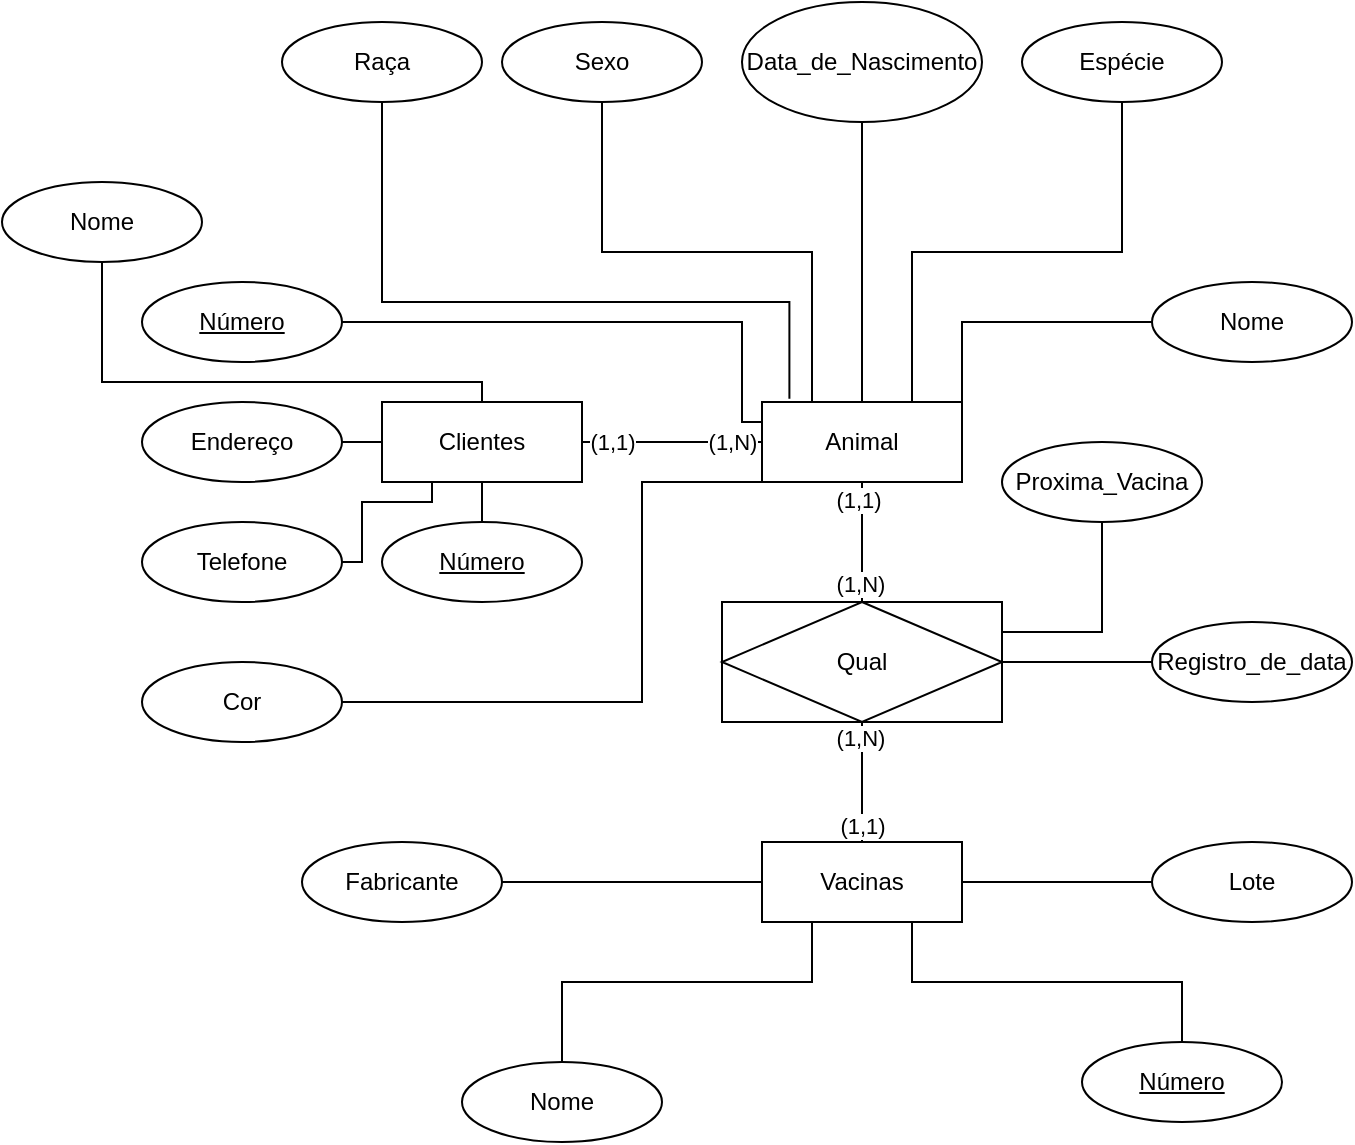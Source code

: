 <mxfile version="15.5.6" type="github">
  <diagram id="OfaU-4QBQ7z74oPHC75n" name="Page-1">
    <mxGraphModel dx="1240" dy="709" grid="1" gridSize="10" guides="1" tooltips="1" connect="1" arrows="1" fold="1" page="1" pageScale="1" pageWidth="1169" pageHeight="827" math="0" shadow="0">
      <root>
        <mxCell id="0" />
        <mxCell id="1" parent="0" />
        <mxCell id="XUh88vk4pK_r7VHz1ewa-33" style="edgeStyle=orthogonalEdgeStyle;rounded=0;orthogonalLoop=1;jettySize=auto;html=1;exitX=0.75;exitY=0;exitDx=0;exitDy=0;entryX=0.5;entryY=1;entryDx=0;entryDy=0;endArrow=none;endFill=0;" edge="1" parent="1" source="XUh88vk4pK_r7VHz1ewa-2" target="XUh88vk4pK_r7VHz1ewa-32">
          <mxGeometry relative="1" as="geometry" />
        </mxCell>
        <mxCell id="XUh88vk4pK_r7VHz1ewa-35" style="edgeStyle=orthogonalEdgeStyle;rounded=0;orthogonalLoop=1;jettySize=auto;html=1;exitX=0.137;exitY=-0.041;exitDx=0;exitDy=0;entryX=0.5;entryY=1;entryDx=0;entryDy=0;endArrow=none;endFill=0;exitPerimeter=0;" edge="1" parent="1" source="XUh88vk4pK_r7VHz1ewa-2" target="XUh88vk4pK_r7VHz1ewa-34">
          <mxGeometry relative="1" as="geometry">
            <Array as="points">
              <mxPoint x="404" y="190" />
              <mxPoint x="200" y="190" />
            </Array>
          </mxGeometry>
        </mxCell>
        <mxCell id="XUh88vk4pK_r7VHz1ewa-38" style="edgeStyle=orthogonalEdgeStyle;rounded=0;orthogonalLoop=1;jettySize=auto;html=1;exitX=0;exitY=0.25;exitDx=0;exitDy=0;entryX=1;entryY=0.5;entryDx=0;entryDy=0;endArrow=none;endFill=0;" edge="1" parent="1" source="XUh88vk4pK_r7VHz1ewa-2" target="XUh88vk4pK_r7VHz1ewa-37">
          <mxGeometry relative="1" as="geometry">
            <Array as="points">
              <mxPoint x="380" y="250" />
              <mxPoint x="380" y="200" />
            </Array>
          </mxGeometry>
        </mxCell>
        <mxCell id="XUh88vk4pK_r7VHz1ewa-2" value="Animal" style="whiteSpace=wrap;html=1;align=center;" vertex="1" parent="1">
          <mxGeometry x="390" y="240" width="100" height="40" as="geometry" />
        </mxCell>
        <mxCell id="XUh88vk4pK_r7VHz1ewa-24" style="edgeStyle=orthogonalEdgeStyle;rounded=0;orthogonalLoop=1;jettySize=auto;html=1;exitX=0;exitY=0.5;exitDx=0;exitDy=0;entryX=1;entryY=0;entryDx=0;entryDy=0;endArrow=none;endFill=0;" edge="1" parent="1" source="XUh88vk4pK_r7VHz1ewa-3" target="XUh88vk4pK_r7VHz1ewa-2">
          <mxGeometry relative="1" as="geometry" />
        </mxCell>
        <mxCell id="XUh88vk4pK_r7VHz1ewa-3" value="Nome" style="ellipse;whiteSpace=wrap;html=1;align=center;" vertex="1" parent="1">
          <mxGeometry x="585" y="180" width="100" height="40" as="geometry" />
        </mxCell>
        <mxCell id="XUh88vk4pK_r7VHz1ewa-13" style="edgeStyle=orthogonalEdgeStyle;rounded=0;orthogonalLoop=1;jettySize=auto;html=1;exitX=0.5;exitY=1;exitDx=0;exitDy=0;entryX=0.5;entryY=0;entryDx=0;entryDy=0;endArrow=none;endFill=0;" edge="1" parent="1" source="XUh88vk4pK_r7VHz1ewa-4" target="XUh88vk4pK_r7VHz1ewa-7">
          <mxGeometry relative="1" as="geometry" />
        </mxCell>
        <mxCell id="XUh88vk4pK_r7VHz1ewa-18" value="(1,N)" style="edgeLabel;html=1;align=center;verticalAlign=middle;resizable=0;points=[];" vertex="1" connectable="0" parent="XUh88vk4pK_r7VHz1ewa-13">
          <mxGeometry x="-0.74" y="-1" relative="1" as="geometry">
            <mxPoint as="offset" />
          </mxGeometry>
        </mxCell>
        <mxCell id="XUh88vk4pK_r7VHz1ewa-19" value="(1,1)" style="edgeLabel;html=1;align=center;verticalAlign=middle;resizable=0;points=[];" vertex="1" connectable="0" parent="XUh88vk4pK_r7VHz1ewa-13">
          <mxGeometry x="0.737" relative="1" as="geometry">
            <mxPoint as="offset" />
          </mxGeometry>
        </mxCell>
        <mxCell id="XUh88vk4pK_r7VHz1ewa-14" style="edgeStyle=orthogonalEdgeStyle;rounded=0;orthogonalLoop=1;jettySize=auto;html=1;exitX=0.5;exitY=0;exitDx=0;exitDy=0;entryX=0.5;entryY=1;entryDx=0;entryDy=0;endArrow=none;endFill=0;" edge="1" parent="1" source="XUh88vk4pK_r7VHz1ewa-4" target="XUh88vk4pK_r7VHz1ewa-2">
          <mxGeometry relative="1" as="geometry" />
        </mxCell>
        <mxCell id="XUh88vk4pK_r7VHz1ewa-16" value="(1,N)" style="edgeLabel;html=1;align=center;verticalAlign=middle;resizable=0;points=[];" vertex="1" connectable="0" parent="XUh88vk4pK_r7VHz1ewa-14">
          <mxGeometry x="-0.705" y="1" relative="1" as="geometry">
            <mxPoint as="offset" />
          </mxGeometry>
        </mxCell>
        <mxCell id="XUh88vk4pK_r7VHz1ewa-17" value="(1,1)" style="edgeLabel;html=1;align=center;verticalAlign=middle;resizable=0;points=[];" vertex="1" connectable="0" parent="XUh88vk4pK_r7VHz1ewa-14">
          <mxGeometry x="0.708" y="2" relative="1" as="geometry">
            <mxPoint as="offset" />
          </mxGeometry>
        </mxCell>
        <mxCell id="XUh88vk4pK_r7VHz1ewa-21" style="edgeStyle=orthogonalEdgeStyle;rounded=0;orthogonalLoop=1;jettySize=auto;html=1;exitX=1;exitY=0.5;exitDx=0;exitDy=0;entryX=0;entryY=0.5;entryDx=0;entryDy=0;endArrow=none;endFill=0;" edge="1" parent="1" source="XUh88vk4pK_r7VHz1ewa-4" target="XUh88vk4pK_r7VHz1ewa-20">
          <mxGeometry relative="1" as="geometry" />
        </mxCell>
        <mxCell id="XUh88vk4pK_r7VHz1ewa-60" style="edgeStyle=orthogonalEdgeStyle;rounded=0;orthogonalLoop=1;jettySize=auto;html=1;exitX=1;exitY=0.25;exitDx=0;exitDy=0;entryX=0.5;entryY=1;entryDx=0;entryDy=0;endArrow=none;endFill=0;" edge="1" parent="1" source="XUh88vk4pK_r7VHz1ewa-4" target="XUh88vk4pK_r7VHz1ewa-22">
          <mxGeometry relative="1" as="geometry" />
        </mxCell>
        <mxCell id="XUh88vk4pK_r7VHz1ewa-4" value="Qual" style="shape=associativeEntity;whiteSpace=wrap;html=1;align=center;" vertex="1" parent="1">
          <mxGeometry x="370" y="340" width="140" height="60" as="geometry" />
        </mxCell>
        <mxCell id="XUh88vk4pK_r7VHz1ewa-8" style="edgeStyle=orthogonalEdgeStyle;rounded=0;orthogonalLoop=1;jettySize=auto;html=1;exitX=1;exitY=0.5;exitDx=0;exitDy=0;endArrow=none;endFill=0;" edge="1" parent="1" source="XUh88vk4pK_r7VHz1ewa-6" target="XUh88vk4pK_r7VHz1ewa-2">
          <mxGeometry relative="1" as="geometry" />
        </mxCell>
        <mxCell id="XUh88vk4pK_r7VHz1ewa-11" value="(1,1)" style="edgeLabel;html=1;align=center;verticalAlign=middle;resizable=0;points=[];" vertex="1" connectable="0" parent="XUh88vk4pK_r7VHz1ewa-8">
          <mxGeometry x="-0.665" relative="1" as="geometry">
            <mxPoint as="offset" />
          </mxGeometry>
        </mxCell>
        <mxCell id="XUh88vk4pK_r7VHz1ewa-12" value="(1,N)" style="edgeLabel;html=1;align=center;verticalAlign=middle;resizable=0;points=[];" vertex="1" connectable="0" parent="XUh88vk4pK_r7VHz1ewa-8">
          <mxGeometry x="0.669" y="-2" relative="1" as="geometry">
            <mxPoint y="-2" as="offset" />
          </mxGeometry>
        </mxCell>
        <mxCell id="XUh88vk4pK_r7VHz1ewa-44" style="edgeStyle=orthogonalEdgeStyle;rounded=0;orthogonalLoop=1;jettySize=auto;html=1;exitX=0;exitY=0.5;exitDx=0;exitDy=0;entryX=1;entryY=0.5;entryDx=0;entryDy=0;endArrow=none;endFill=0;" edge="1" parent="1" source="XUh88vk4pK_r7VHz1ewa-6" target="XUh88vk4pK_r7VHz1ewa-43">
          <mxGeometry relative="1" as="geometry" />
        </mxCell>
        <mxCell id="XUh88vk4pK_r7VHz1ewa-59" style="edgeStyle=orthogonalEdgeStyle;rounded=0;orthogonalLoop=1;jettySize=auto;html=1;exitX=0.5;exitY=1;exitDx=0;exitDy=0;entryX=0.5;entryY=0;entryDx=0;entryDy=0;endArrow=none;endFill=0;" edge="1" parent="1" source="XUh88vk4pK_r7VHz1ewa-6" target="XUh88vk4pK_r7VHz1ewa-58">
          <mxGeometry relative="1" as="geometry" />
        </mxCell>
        <mxCell id="XUh88vk4pK_r7VHz1ewa-67" style="edgeStyle=orthogonalEdgeStyle;rounded=0;orthogonalLoop=1;jettySize=auto;html=1;exitX=0.25;exitY=1;exitDx=0;exitDy=0;entryX=1;entryY=0.5;entryDx=0;entryDy=0;endArrow=none;endFill=0;" edge="1" parent="1" source="XUh88vk4pK_r7VHz1ewa-6" target="XUh88vk4pK_r7VHz1ewa-66">
          <mxGeometry relative="1" as="geometry">
            <Array as="points">
              <mxPoint x="225" y="290" />
              <mxPoint x="190" y="290" />
              <mxPoint x="190" y="320" />
            </Array>
          </mxGeometry>
        </mxCell>
        <mxCell id="XUh88vk4pK_r7VHz1ewa-70" style="edgeStyle=orthogonalEdgeStyle;rounded=0;orthogonalLoop=1;jettySize=auto;html=1;exitX=0.5;exitY=0;exitDx=0;exitDy=0;entryX=0.5;entryY=1;entryDx=0;entryDy=0;endArrow=none;endFill=0;" edge="1" parent="1" source="XUh88vk4pK_r7VHz1ewa-6" target="XUh88vk4pK_r7VHz1ewa-63">
          <mxGeometry relative="1" as="geometry">
            <Array as="points">
              <mxPoint x="250" y="230" />
              <mxPoint x="60" y="230" />
            </Array>
          </mxGeometry>
        </mxCell>
        <mxCell id="XUh88vk4pK_r7VHz1ewa-6" value="Clientes" style="whiteSpace=wrap;html=1;align=center;" vertex="1" parent="1">
          <mxGeometry x="200" y="240" width="100" height="40" as="geometry" />
        </mxCell>
        <mxCell id="XUh88vk4pK_r7VHz1ewa-47" style="edgeStyle=orthogonalEdgeStyle;rounded=0;orthogonalLoop=1;jettySize=auto;html=1;exitX=1;exitY=0.5;exitDx=0;exitDy=0;entryX=0;entryY=0.5;entryDx=0;entryDy=0;endArrow=none;endFill=0;" edge="1" parent="1" source="XUh88vk4pK_r7VHz1ewa-7" target="XUh88vk4pK_r7VHz1ewa-46">
          <mxGeometry relative="1" as="geometry" />
        </mxCell>
        <mxCell id="XUh88vk4pK_r7VHz1ewa-49" style="edgeStyle=orthogonalEdgeStyle;rounded=0;orthogonalLoop=1;jettySize=auto;html=1;exitX=0.75;exitY=1;exitDx=0;exitDy=0;entryX=0.5;entryY=0;entryDx=0;entryDy=0;endArrow=none;endFill=0;" edge="1" parent="1" source="XUh88vk4pK_r7VHz1ewa-7" target="XUh88vk4pK_r7VHz1ewa-48">
          <mxGeometry relative="1" as="geometry" />
        </mxCell>
        <mxCell id="XUh88vk4pK_r7VHz1ewa-54" style="edgeStyle=orthogonalEdgeStyle;rounded=0;orthogonalLoop=1;jettySize=auto;html=1;exitX=0.25;exitY=1;exitDx=0;exitDy=0;entryX=0.5;entryY=0;entryDx=0;entryDy=0;endArrow=none;endFill=0;" edge="1" parent="1" source="XUh88vk4pK_r7VHz1ewa-7" target="XUh88vk4pK_r7VHz1ewa-53">
          <mxGeometry relative="1" as="geometry">
            <Array as="points">
              <mxPoint x="415" y="530" />
              <mxPoint x="290" y="530" />
            </Array>
          </mxGeometry>
        </mxCell>
        <mxCell id="XUh88vk4pK_r7VHz1ewa-7" value="Vacinas" style="whiteSpace=wrap;html=1;align=center;" vertex="1" parent="1">
          <mxGeometry x="390" y="460" width="100" height="40" as="geometry" />
        </mxCell>
        <mxCell id="XUh88vk4pK_r7VHz1ewa-20" value="Registro_de_data" style="ellipse;whiteSpace=wrap;html=1;align=center;" vertex="1" parent="1">
          <mxGeometry x="585" y="350" width="100" height="40" as="geometry" />
        </mxCell>
        <mxCell id="XUh88vk4pK_r7VHz1ewa-22" value="Proxima_Vacina" style="ellipse;whiteSpace=wrap;html=1;align=center;" vertex="1" parent="1">
          <mxGeometry x="510" y="260" width="100" height="40" as="geometry" />
        </mxCell>
        <mxCell id="XUh88vk4pK_r7VHz1ewa-26" style="edgeStyle=orthogonalEdgeStyle;rounded=0;orthogonalLoop=1;jettySize=auto;html=1;exitX=0.5;exitY=1;exitDx=0;exitDy=0;endArrow=none;endFill=0;entryX=0.25;entryY=0;entryDx=0;entryDy=0;" edge="1" parent="1" source="XUh88vk4pK_r7VHz1ewa-25" target="XUh88vk4pK_r7VHz1ewa-2">
          <mxGeometry relative="1" as="geometry">
            <mxPoint x="410" y="210" as="targetPoint" />
          </mxGeometry>
        </mxCell>
        <mxCell id="XUh88vk4pK_r7VHz1ewa-25" value="Sexo&lt;span style=&quot;color: rgba(0 , 0 , 0 , 0) ; font-family: monospace ; font-size: 0px&quot;&gt;%3CmxGraphModel%3E%3Croot%3E%3CmxCell%20id%3D%220%22%2F%3E%3CmxCell%20id%3D%221%22%20parent%3D%220%22%2F%3E%3CmxCell%20id%3D%222%22%20value%3D%22Attribute%22%20style%3D%22ellipse%3BwhiteSpace%3Dwrap%3Bhtml%3D1%3Balign%3Dcenter%3B%22%20vertex%3D%221%22%20parent%3D%221%22%3E%3CmxGeometry%20x%3D%22230%22%20y%3D%2290%22%20width%3D%22100%22%20height%3D%2240%22%20as%3D%22geometry%22%2F%3E%3C%2FmxCell%3E%3C%2Froot%3E%3C%2FmxGraphModel%3E&lt;/span&gt;" style="ellipse;whiteSpace=wrap;html=1;align=center;" vertex="1" parent="1">
          <mxGeometry x="260" y="50" width="100" height="40" as="geometry" />
        </mxCell>
        <mxCell id="XUh88vk4pK_r7VHz1ewa-28" style="edgeStyle=orthogonalEdgeStyle;rounded=0;orthogonalLoop=1;jettySize=auto;html=1;exitX=0.5;exitY=0;exitDx=0;exitDy=0;entryX=0.25;entryY=0;entryDx=0;entryDy=0;endArrow=none;endFill=0;" edge="1" parent="1" source="XUh88vk4pK_r7VHz1ewa-2" target="XUh88vk4pK_r7VHz1ewa-2">
          <mxGeometry relative="1" as="geometry" />
        </mxCell>
        <mxCell id="XUh88vk4pK_r7VHz1ewa-32" value="Espécie" style="ellipse;whiteSpace=wrap;html=1;align=center;" vertex="1" parent="1">
          <mxGeometry x="520" y="50" width="100" height="40" as="geometry" />
        </mxCell>
        <mxCell id="XUh88vk4pK_r7VHz1ewa-34" value="Raça" style="ellipse;whiteSpace=wrap;html=1;align=center;" vertex="1" parent="1">
          <mxGeometry x="150" y="50" width="100" height="40" as="geometry" />
        </mxCell>
        <mxCell id="XUh88vk4pK_r7VHz1ewa-37" value="&lt;u&gt;Número&lt;/u&gt;" style="ellipse;whiteSpace=wrap;html=1;align=center;" vertex="1" parent="1">
          <mxGeometry x="80" y="180" width="100" height="40" as="geometry" />
        </mxCell>
        <mxCell id="XUh88vk4pK_r7VHz1ewa-40" style="edgeStyle=orthogonalEdgeStyle;rounded=0;orthogonalLoop=1;jettySize=auto;html=1;exitX=0.5;exitY=1;exitDx=0;exitDy=0;endArrow=none;endFill=0;entryX=0.5;entryY=0;entryDx=0;entryDy=0;" edge="1" parent="1" source="XUh88vk4pK_r7VHz1ewa-39" target="XUh88vk4pK_r7VHz1ewa-2">
          <mxGeometry relative="1" as="geometry">
            <mxPoint x="430" y="240" as="targetPoint" />
          </mxGeometry>
        </mxCell>
        <mxCell id="XUh88vk4pK_r7VHz1ewa-39" value="Data_de_Nascimento" style="ellipse;whiteSpace=wrap;html=1;align=center;" vertex="1" parent="1">
          <mxGeometry x="380" y="40" width="120" height="60" as="geometry" />
        </mxCell>
        <mxCell id="XUh88vk4pK_r7VHz1ewa-42" style="edgeStyle=orthogonalEdgeStyle;rounded=0;orthogonalLoop=1;jettySize=auto;html=1;exitX=1;exitY=0.5;exitDx=0;exitDy=0;entryX=0;entryY=1;entryDx=0;entryDy=0;endArrow=none;endFill=0;" edge="1" parent="1" source="XUh88vk4pK_r7VHz1ewa-41" target="XUh88vk4pK_r7VHz1ewa-2">
          <mxGeometry relative="1" as="geometry">
            <Array as="points">
              <mxPoint x="180" y="390" />
              <mxPoint x="330" y="390" />
              <mxPoint x="330" y="280" />
            </Array>
          </mxGeometry>
        </mxCell>
        <mxCell id="XUh88vk4pK_r7VHz1ewa-41" value="Cor" style="ellipse;whiteSpace=wrap;html=1;align=center;" vertex="1" parent="1">
          <mxGeometry x="80" y="370" width="100" height="40" as="geometry" />
        </mxCell>
        <mxCell id="XUh88vk4pK_r7VHz1ewa-43" value="Endereço" style="ellipse;whiteSpace=wrap;html=1;align=center;" vertex="1" parent="1">
          <mxGeometry x="80" y="240" width="100" height="40" as="geometry" />
        </mxCell>
        <mxCell id="XUh88vk4pK_r7VHz1ewa-46" value="Lote" style="ellipse;whiteSpace=wrap;html=1;align=center;" vertex="1" parent="1">
          <mxGeometry x="585" y="460" width="100" height="40" as="geometry" />
        </mxCell>
        <mxCell id="XUh88vk4pK_r7VHz1ewa-48" value="&lt;u&gt;Número&lt;/u&gt;" style="ellipse;whiteSpace=wrap;html=1;align=center;" vertex="1" parent="1">
          <mxGeometry x="550" y="560" width="100" height="40" as="geometry" />
        </mxCell>
        <mxCell id="XUh88vk4pK_r7VHz1ewa-51" style="edgeStyle=orthogonalEdgeStyle;rounded=0;orthogonalLoop=1;jettySize=auto;html=1;exitX=1;exitY=0.5;exitDx=0;exitDy=0;entryX=0;entryY=0.5;entryDx=0;entryDy=0;endArrow=none;endFill=0;" edge="1" parent="1" source="XUh88vk4pK_r7VHz1ewa-50" target="XUh88vk4pK_r7VHz1ewa-7">
          <mxGeometry relative="1" as="geometry" />
        </mxCell>
        <mxCell id="XUh88vk4pK_r7VHz1ewa-50" value="Fabricante" style="ellipse;whiteSpace=wrap;html=1;align=center;" vertex="1" parent="1">
          <mxGeometry x="160" y="460" width="100" height="40" as="geometry" />
        </mxCell>
        <mxCell id="XUh88vk4pK_r7VHz1ewa-53" value="Nome" style="ellipse;whiteSpace=wrap;html=1;align=center;" vertex="1" parent="1">
          <mxGeometry x="240" y="570" width="100" height="40" as="geometry" />
        </mxCell>
        <mxCell id="XUh88vk4pK_r7VHz1ewa-58" value="&lt;u&gt;Número&lt;/u&gt;" style="ellipse;whiteSpace=wrap;html=1;align=center;" vertex="1" parent="1">
          <mxGeometry x="200" y="300" width="100" height="40" as="geometry" />
        </mxCell>
        <mxCell id="XUh88vk4pK_r7VHz1ewa-63" value="Nome" style="ellipse;whiteSpace=wrap;html=1;align=center;" vertex="1" parent="1">
          <mxGeometry x="10" y="130" width="100" height="40" as="geometry" />
        </mxCell>
        <mxCell id="XUh88vk4pK_r7VHz1ewa-66" value="Telefone" style="ellipse;whiteSpace=wrap;html=1;align=center;" vertex="1" parent="1">
          <mxGeometry x="80" y="300" width="100" height="40" as="geometry" />
        </mxCell>
      </root>
    </mxGraphModel>
  </diagram>
</mxfile>
